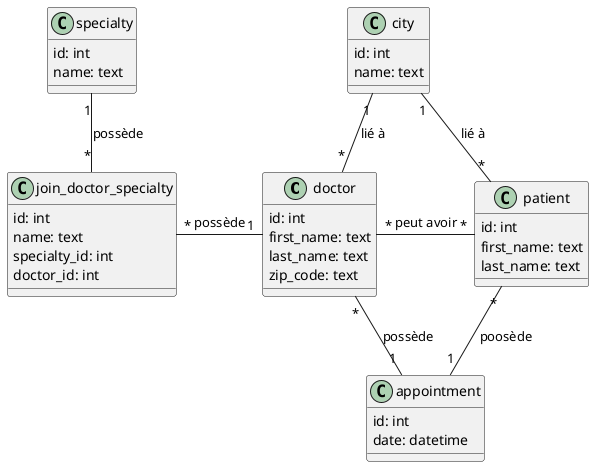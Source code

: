 @startuml doctolib

Class doctor {
  id: int
  first_name: text
  last_name: text
  zip_code: text
}

Class patient {
  id: int
  first_name: text
  last_name: text
}

Class appointment {
  id: int
  date: datetime
}

Class city {
  id: int
  name: text
}

Class specialty {
  id: int
  name: text
}

Class join_doctor_specialty {
  id: int
  name: text
  specialty_id: int
  doctor_id: int
}

doctor "*" - "*" patient: peut avoir
doctor "*" -- "1" appointment: possède
patient "*" -- "1" appointment: poosède
city "1" -- "*" patient: lié à
city "1" -- "*" doctor: lié à
join_doctor_specialty "*" - "1" doctor: possède
specialty "1" -- "*" join_doctor_specialty: possède


@enduml